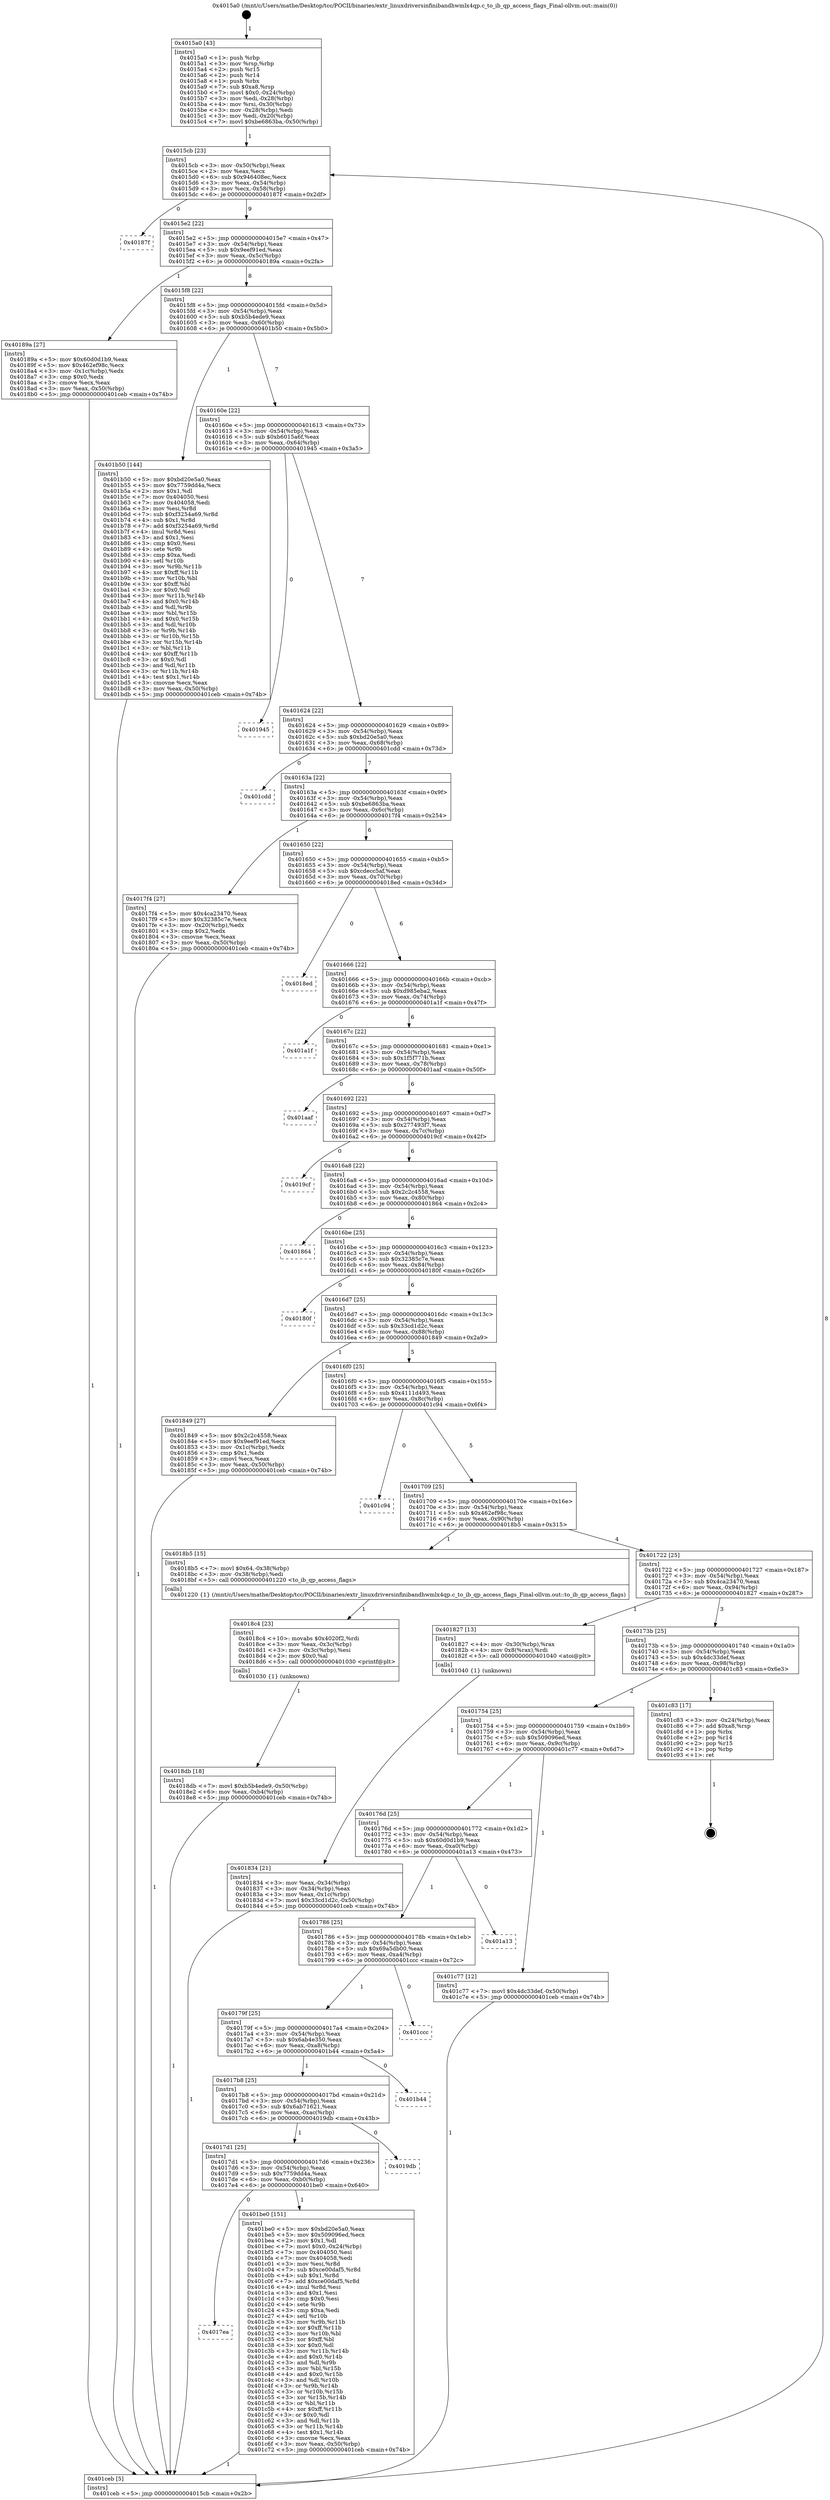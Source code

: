 digraph "0x4015a0" {
  label = "0x4015a0 (/mnt/c/Users/mathe/Desktop/tcc/POCII/binaries/extr_linuxdriversinfinibandhwmlx4qp.c_to_ib_qp_access_flags_Final-ollvm.out::main(0))"
  labelloc = "t"
  node[shape=record]

  Entry [label="",width=0.3,height=0.3,shape=circle,fillcolor=black,style=filled]
  "0x4015cb" [label="{
     0x4015cb [23]\l
     | [instrs]\l
     &nbsp;&nbsp;0x4015cb \<+3\>: mov -0x50(%rbp),%eax\l
     &nbsp;&nbsp;0x4015ce \<+2\>: mov %eax,%ecx\l
     &nbsp;&nbsp;0x4015d0 \<+6\>: sub $0x946408ec,%ecx\l
     &nbsp;&nbsp;0x4015d6 \<+3\>: mov %eax,-0x54(%rbp)\l
     &nbsp;&nbsp;0x4015d9 \<+3\>: mov %ecx,-0x58(%rbp)\l
     &nbsp;&nbsp;0x4015dc \<+6\>: je 000000000040187f \<main+0x2df\>\l
  }"]
  "0x40187f" [label="{
     0x40187f\l
  }", style=dashed]
  "0x4015e2" [label="{
     0x4015e2 [22]\l
     | [instrs]\l
     &nbsp;&nbsp;0x4015e2 \<+5\>: jmp 00000000004015e7 \<main+0x47\>\l
     &nbsp;&nbsp;0x4015e7 \<+3\>: mov -0x54(%rbp),%eax\l
     &nbsp;&nbsp;0x4015ea \<+5\>: sub $0x9eef91ed,%eax\l
     &nbsp;&nbsp;0x4015ef \<+3\>: mov %eax,-0x5c(%rbp)\l
     &nbsp;&nbsp;0x4015f2 \<+6\>: je 000000000040189a \<main+0x2fa\>\l
  }"]
  Exit [label="",width=0.3,height=0.3,shape=circle,fillcolor=black,style=filled,peripheries=2]
  "0x40189a" [label="{
     0x40189a [27]\l
     | [instrs]\l
     &nbsp;&nbsp;0x40189a \<+5\>: mov $0x60d0d1b9,%eax\l
     &nbsp;&nbsp;0x40189f \<+5\>: mov $0x462ef98c,%ecx\l
     &nbsp;&nbsp;0x4018a4 \<+3\>: mov -0x1c(%rbp),%edx\l
     &nbsp;&nbsp;0x4018a7 \<+3\>: cmp $0x0,%edx\l
     &nbsp;&nbsp;0x4018aa \<+3\>: cmove %ecx,%eax\l
     &nbsp;&nbsp;0x4018ad \<+3\>: mov %eax,-0x50(%rbp)\l
     &nbsp;&nbsp;0x4018b0 \<+5\>: jmp 0000000000401ceb \<main+0x74b\>\l
  }"]
  "0x4015f8" [label="{
     0x4015f8 [22]\l
     | [instrs]\l
     &nbsp;&nbsp;0x4015f8 \<+5\>: jmp 00000000004015fd \<main+0x5d\>\l
     &nbsp;&nbsp;0x4015fd \<+3\>: mov -0x54(%rbp),%eax\l
     &nbsp;&nbsp;0x401600 \<+5\>: sub $0xb5b4ede9,%eax\l
     &nbsp;&nbsp;0x401605 \<+3\>: mov %eax,-0x60(%rbp)\l
     &nbsp;&nbsp;0x401608 \<+6\>: je 0000000000401b50 \<main+0x5b0\>\l
  }"]
  "0x4017ea" [label="{
     0x4017ea\l
  }", style=dashed]
  "0x401b50" [label="{
     0x401b50 [144]\l
     | [instrs]\l
     &nbsp;&nbsp;0x401b50 \<+5\>: mov $0xbd20e5a0,%eax\l
     &nbsp;&nbsp;0x401b55 \<+5\>: mov $0x7759dd4a,%ecx\l
     &nbsp;&nbsp;0x401b5a \<+2\>: mov $0x1,%dl\l
     &nbsp;&nbsp;0x401b5c \<+7\>: mov 0x404050,%esi\l
     &nbsp;&nbsp;0x401b63 \<+7\>: mov 0x404058,%edi\l
     &nbsp;&nbsp;0x401b6a \<+3\>: mov %esi,%r8d\l
     &nbsp;&nbsp;0x401b6d \<+7\>: sub $0xf3254a69,%r8d\l
     &nbsp;&nbsp;0x401b74 \<+4\>: sub $0x1,%r8d\l
     &nbsp;&nbsp;0x401b78 \<+7\>: add $0xf3254a69,%r8d\l
     &nbsp;&nbsp;0x401b7f \<+4\>: imul %r8d,%esi\l
     &nbsp;&nbsp;0x401b83 \<+3\>: and $0x1,%esi\l
     &nbsp;&nbsp;0x401b86 \<+3\>: cmp $0x0,%esi\l
     &nbsp;&nbsp;0x401b89 \<+4\>: sete %r9b\l
     &nbsp;&nbsp;0x401b8d \<+3\>: cmp $0xa,%edi\l
     &nbsp;&nbsp;0x401b90 \<+4\>: setl %r10b\l
     &nbsp;&nbsp;0x401b94 \<+3\>: mov %r9b,%r11b\l
     &nbsp;&nbsp;0x401b97 \<+4\>: xor $0xff,%r11b\l
     &nbsp;&nbsp;0x401b9b \<+3\>: mov %r10b,%bl\l
     &nbsp;&nbsp;0x401b9e \<+3\>: xor $0xff,%bl\l
     &nbsp;&nbsp;0x401ba1 \<+3\>: xor $0x0,%dl\l
     &nbsp;&nbsp;0x401ba4 \<+3\>: mov %r11b,%r14b\l
     &nbsp;&nbsp;0x401ba7 \<+4\>: and $0x0,%r14b\l
     &nbsp;&nbsp;0x401bab \<+3\>: and %dl,%r9b\l
     &nbsp;&nbsp;0x401bae \<+3\>: mov %bl,%r15b\l
     &nbsp;&nbsp;0x401bb1 \<+4\>: and $0x0,%r15b\l
     &nbsp;&nbsp;0x401bb5 \<+3\>: and %dl,%r10b\l
     &nbsp;&nbsp;0x401bb8 \<+3\>: or %r9b,%r14b\l
     &nbsp;&nbsp;0x401bbb \<+3\>: or %r10b,%r15b\l
     &nbsp;&nbsp;0x401bbe \<+3\>: xor %r15b,%r14b\l
     &nbsp;&nbsp;0x401bc1 \<+3\>: or %bl,%r11b\l
     &nbsp;&nbsp;0x401bc4 \<+4\>: xor $0xff,%r11b\l
     &nbsp;&nbsp;0x401bc8 \<+3\>: or $0x0,%dl\l
     &nbsp;&nbsp;0x401bcb \<+3\>: and %dl,%r11b\l
     &nbsp;&nbsp;0x401bce \<+3\>: or %r11b,%r14b\l
     &nbsp;&nbsp;0x401bd1 \<+4\>: test $0x1,%r14b\l
     &nbsp;&nbsp;0x401bd5 \<+3\>: cmovne %ecx,%eax\l
     &nbsp;&nbsp;0x401bd8 \<+3\>: mov %eax,-0x50(%rbp)\l
     &nbsp;&nbsp;0x401bdb \<+5\>: jmp 0000000000401ceb \<main+0x74b\>\l
  }"]
  "0x40160e" [label="{
     0x40160e [22]\l
     | [instrs]\l
     &nbsp;&nbsp;0x40160e \<+5\>: jmp 0000000000401613 \<main+0x73\>\l
     &nbsp;&nbsp;0x401613 \<+3\>: mov -0x54(%rbp),%eax\l
     &nbsp;&nbsp;0x401616 \<+5\>: sub $0xb6015a6f,%eax\l
     &nbsp;&nbsp;0x40161b \<+3\>: mov %eax,-0x64(%rbp)\l
     &nbsp;&nbsp;0x40161e \<+6\>: je 0000000000401945 \<main+0x3a5\>\l
  }"]
  "0x401be0" [label="{
     0x401be0 [151]\l
     | [instrs]\l
     &nbsp;&nbsp;0x401be0 \<+5\>: mov $0xbd20e5a0,%eax\l
     &nbsp;&nbsp;0x401be5 \<+5\>: mov $0x509096ed,%ecx\l
     &nbsp;&nbsp;0x401bea \<+2\>: mov $0x1,%dl\l
     &nbsp;&nbsp;0x401bec \<+7\>: movl $0x0,-0x24(%rbp)\l
     &nbsp;&nbsp;0x401bf3 \<+7\>: mov 0x404050,%esi\l
     &nbsp;&nbsp;0x401bfa \<+7\>: mov 0x404058,%edi\l
     &nbsp;&nbsp;0x401c01 \<+3\>: mov %esi,%r8d\l
     &nbsp;&nbsp;0x401c04 \<+7\>: sub $0xce00daf5,%r8d\l
     &nbsp;&nbsp;0x401c0b \<+4\>: sub $0x1,%r8d\l
     &nbsp;&nbsp;0x401c0f \<+7\>: add $0xce00daf5,%r8d\l
     &nbsp;&nbsp;0x401c16 \<+4\>: imul %r8d,%esi\l
     &nbsp;&nbsp;0x401c1a \<+3\>: and $0x1,%esi\l
     &nbsp;&nbsp;0x401c1d \<+3\>: cmp $0x0,%esi\l
     &nbsp;&nbsp;0x401c20 \<+4\>: sete %r9b\l
     &nbsp;&nbsp;0x401c24 \<+3\>: cmp $0xa,%edi\l
     &nbsp;&nbsp;0x401c27 \<+4\>: setl %r10b\l
     &nbsp;&nbsp;0x401c2b \<+3\>: mov %r9b,%r11b\l
     &nbsp;&nbsp;0x401c2e \<+4\>: xor $0xff,%r11b\l
     &nbsp;&nbsp;0x401c32 \<+3\>: mov %r10b,%bl\l
     &nbsp;&nbsp;0x401c35 \<+3\>: xor $0xff,%bl\l
     &nbsp;&nbsp;0x401c38 \<+3\>: xor $0x0,%dl\l
     &nbsp;&nbsp;0x401c3b \<+3\>: mov %r11b,%r14b\l
     &nbsp;&nbsp;0x401c3e \<+4\>: and $0x0,%r14b\l
     &nbsp;&nbsp;0x401c42 \<+3\>: and %dl,%r9b\l
     &nbsp;&nbsp;0x401c45 \<+3\>: mov %bl,%r15b\l
     &nbsp;&nbsp;0x401c48 \<+4\>: and $0x0,%r15b\l
     &nbsp;&nbsp;0x401c4c \<+3\>: and %dl,%r10b\l
     &nbsp;&nbsp;0x401c4f \<+3\>: or %r9b,%r14b\l
     &nbsp;&nbsp;0x401c52 \<+3\>: or %r10b,%r15b\l
     &nbsp;&nbsp;0x401c55 \<+3\>: xor %r15b,%r14b\l
     &nbsp;&nbsp;0x401c58 \<+3\>: or %bl,%r11b\l
     &nbsp;&nbsp;0x401c5b \<+4\>: xor $0xff,%r11b\l
     &nbsp;&nbsp;0x401c5f \<+3\>: or $0x0,%dl\l
     &nbsp;&nbsp;0x401c62 \<+3\>: and %dl,%r11b\l
     &nbsp;&nbsp;0x401c65 \<+3\>: or %r11b,%r14b\l
     &nbsp;&nbsp;0x401c68 \<+4\>: test $0x1,%r14b\l
     &nbsp;&nbsp;0x401c6c \<+3\>: cmovne %ecx,%eax\l
     &nbsp;&nbsp;0x401c6f \<+3\>: mov %eax,-0x50(%rbp)\l
     &nbsp;&nbsp;0x401c72 \<+5\>: jmp 0000000000401ceb \<main+0x74b\>\l
  }"]
  "0x401945" [label="{
     0x401945\l
  }", style=dashed]
  "0x401624" [label="{
     0x401624 [22]\l
     | [instrs]\l
     &nbsp;&nbsp;0x401624 \<+5\>: jmp 0000000000401629 \<main+0x89\>\l
     &nbsp;&nbsp;0x401629 \<+3\>: mov -0x54(%rbp),%eax\l
     &nbsp;&nbsp;0x40162c \<+5\>: sub $0xbd20e5a0,%eax\l
     &nbsp;&nbsp;0x401631 \<+3\>: mov %eax,-0x68(%rbp)\l
     &nbsp;&nbsp;0x401634 \<+6\>: je 0000000000401cdd \<main+0x73d\>\l
  }"]
  "0x4017d1" [label="{
     0x4017d1 [25]\l
     | [instrs]\l
     &nbsp;&nbsp;0x4017d1 \<+5\>: jmp 00000000004017d6 \<main+0x236\>\l
     &nbsp;&nbsp;0x4017d6 \<+3\>: mov -0x54(%rbp),%eax\l
     &nbsp;&nbsp;0x4017d9 \<+5\>: sub $0x7759dd4a,%eax\l
     &nbsp;&nbsp;0x4017de \<+6\>: mov %eax,-0xb0(%rbp)\l
     &nbsp;&nbsp;0x4017e4 \<+6\>: je 0000000000401be0 \<main+0x640\>\l
  }"]
  "0x401cdd" [label="{
     0x401cdd\l
  }", style=dashed]
  "0x40163a" [label="{
     0x40163a [22]\l
     | [instrs]\l
     &nbsp;&nbsp;0x40163a \<+5\>: jmp 000000000040163f \<main+0x9f\>\l
     &nbsp;&nbsp;0x40163f \<+3\>: mov -0x54(%rbp),%eax\l
     &nbsp;&nbsp;0x401642 \<+5\>: sub $0xbe6863ba,%eax\l
     &nbsp;&nbsp;0x401647 \<+3\>: mov %eax,-0x6c(%rbp)\l
     &nbsp;&nbsp;0x40164a \<+6\>: je 00000000004017f4 \<main+0x254\>\l
  }"]
  "0x4019db" [label="{
     0x4019db\l
  }", style=dashed]
  "0x4017f4" [label="{
     0x4017f4 [27]\l
     | [instrs]\l
     &nbsp;&nbsp;0x4017f4 \<+5\>: mov $0x4ca23470,%eax\l
     &nbsp;&nbsp;0x4017f9 \<+5\>: mov $0x32385c7e,%ecx\l
     &nbsp;&nbsp;0x4017fe \<+3\>: mov -0x20(%rbp),%edx\l
     &nbsp;&nbsp;0x401801 \<+3\>: cmp $0x2,%edx\l
     &nbsp;&nbsp;0x401804 \<+3\>: cmovne %ecx,%eax\l
     &nbsp;&nbsp;0x401807 \<+3\>: mov %eax,-0x50(%rbp)\l
     &nbsp;&nbsp;0x40180a \<+5\>: jmp 0000000000401ceb \<main+0x74b\>\l
  }"]
  "0x401650" [label="{
     0x401650 [22]\l
     | [instrs]\l
     &nbsp;&nbsp;0x401650 \<+5\>: jmp 0000000000401655 \<main+0xb5\>\l
     &nbsp;&nbsp;0x401655 \<+3\>: mov -0x54(%rbp),%eax\l
     &nbsp;&nbsp;0x401658 \<+5\>: sub $0xcdecc5af,%eax\l
     &nbsp;&nbsp;0x40165d \<+3\>: mov %eax,-0x70(%rbp)\l
     &nbsp;&nbsp;0x401660 \<+6\>: je 00000000004018ed \<main+0x34d\>\l
  }"]
  "0x401ceb" [label="{
     0x401ceb [5]\l
     | [instrs]\l
     &nbsp;&nbsp;0x401ceb \<+5\>: jmp 00000000004015cb \<main+0x2b\>\l
  }"]
  "0x4015a0" [label="{
     0x4015a0 [43]\l
     | [instrs]\l
     &nbsp;&nbsp;0x4015a0 \<+1\>: push %rbp\l
     &nbsp;&nbsp;0x4015a1 \<+3\>: mov %rsp,%rbp\l
     &nbsp;&nbsp;0x4015a4 \<+2\>: push %r15\l
     &nbsp;&nbsp;0x4015a6 \<+2\>: push %r14\l
     &nbsp;&nbsp;0x4015a8 \<+1\>: push %rbx\l
     &nbsp;&nbsp;0x4015a9 \<+7\>: sub $0xa8,%rsp\l
     &nbsp;&nbsp;0x4015b0 \<+7\>: movl $0x0,-0x24(%rbp)\l
     &nbsp;&nbsp;0x4015b7 \<+3\>: mov %edi,-0x28(%rbp)\l
     &nbsp;&nbsp;0x4015ba \<+4\>: mov %rsi,-0x30(%rbp)\l
     &nbsp;&nbsp;0x4015be \<+3\>: mov -0x28(%rbp),%edi\l
     &nbsp;&nbsp;0x4015c1 \<+3\>: mov %edi,-0x20(%rbp)\l
     &nbsp;&nbsp;0x4015c4 \<+7\>: movl $0xbe6863ba,-0x50(%rbp)\l
  }"]
  "0x4017b8" [label="{
     0x4017b8 [25]\l
     | [instrs]\l
     &nbsp;&nbsp;0x4017b8 \<+5\>: jmp 00000000004017bd \<main+0x21d\>\l
     &nbsp;&nbsp;0x4017bd \<+3\>: mov -0x54(%rbp),%eax\l
     &nbsp;&nbsp;0x4017c0 \<+5\>: sub $0x6ab71621,%eax\l
     &nbsp;&nbsp;0x4017c5 \<+6\>: mov %eax,-0xac(%rbp)\l
     &nbsp;&nbsp;0x4017cb \<+6\>: je 00000000004019db \<main+0x43b\>\l
  }"]
  "0x4018ed" [label="{
     0x4018ed\l
  }", style=dashed]
  "0x401666" [label="{
     0x401666 [22]\l
     | [instrs]\l
     &nbsp;&nbsp;0x401666 \<+5\>: jmp 000000000040166b \<main+0xcb\>\l
     &nbsp;&nbsp;0x40166b \<+3\>: mov -0x54(%rbp),%eax\l
     &nbsp;&nbsp;0x40166e \<+5\>: sub $0xd985eba2,%eax\l
     &nbsp;&nbsp;0x401673 \<+3\>: mov %eax,-0x74(%rbp)\l
     &nbsp;&nbsp;0x401676 \<+6\>: je 0000000000401a1f \<main+0x47f\>\l
  }"]
  "0x401b44" [label="{
     0x401b44\l
  }", style=dashed]
  "0x401a1f" [label="{
     0x401a1f\l
  }", style=dashed]
  "0x40167c" [label="{
     0x40167c [22]\l
     | [instrs]\l
     &nbsp;&nbsp;0x40167c \<+5\>: jmp 0000000000401681 \<main+0xe1\>\l
     &nbsp;&nbsp;0x401681 \<+3\>: mov -0x54(%rbp),%eax\l
     &nbsp;&nbsp;0x401684 \<+5\>: sub $0x1f5f771b,%eax\l
     &nbsp;&nbsp;0x401689 \<+3\>: mov %eax,-0x78(%rbp)\l
     &nbsp;&nbsp;0x40168c \<+6\>: je 0000000000401aaf \<main+0x50f\>\l
  }"]
  "0x40179f" [label="{
     0x40179f [25]\l
     | [instrs]\l
     &nbsp;&nbsp;0x40179f \<+5\>: jmp 00000000004017a4 \<main+0x204\>\l
     &nbsp;&nbsp;0x4017a4 \<+3\>: mov -0x54(%rbp),%eax\l
     &nbsp;&nbsp;0x4017a7 \<+5\>: sub $0x6ab4e350,%eax\l
     &nbsp;&nbsp;0x4017ac \<+6\>: mov %eax,-0xa8(%rbp)\l
     &nbsp;&nbsp;0x4017b2 \<+6\>: je 0000000000401b44 \<main+0x5a4\>\l
  }"]
  "0x401aaf" [label="{
     0x401aaf\l
  }", style=dashed]
  "0x401692" [label="{
     0x401692 [22]\l
     | [instrs]\l
     &nbsp;&nbsp;0x401692 \<+5\>: jmp 0000000000401697 \<main+0xf7\>\l
     &nbsp;&nbsp;0x401697 \<+3\>: mov -0x54(%rbp),%eax\l
     &nbsp;&nbsp;0x40169a \<+5\>: sub $0x277493f7,%eax\l
     &nbsp;&nbsp;0x40169f \<+3\>: mov %eax,-0x7c(%rbp)\l
     &nbsp;&nbsp;0x4016a2 \<+6\>: je 00000000004019cf \<main+0x42f\>\l
  }"]
  "0x401ccc" [label="{
     0x401ccc\l
  }", style=dashed]
  "0x4019cf" [label="{
     0x4019cf\l
  }", style=dashed]
  "0x4016a8" [label="{
     0x4016a8 [22]\l
     | [instrs]\l
     &nbsp;&nbsp;0x4016a8 \<+5\>: jmp 00000000004016ad \<main+0x10d\>\l
     &nbsp;&nbsp;0x4016ad \<+3\>: mov -0x54(%rbp),%eax\l
     &nbsp;&nbsp;0x4016b0 \<+5\>: sub $0x2c2c4558,%eax\l
     &nbsp;&nbsp;0x4016b5 \<+3\>: mov %eax,-0x80(%rbp)\l
     &nbsp;&nbsp;0x4016b8 \<+6\>: je 0000000000401864 \<main+0x2c4\>\l
  }"]
  "0x401786" [label="{
     0x401786 [25]\l
     | [instrs]\l
     &nbsp;&nbsp;0x401786 \<+5\>: jmp 000000000040178b \<main+0x1eb\>\l
     &nbsp;&nbsp;0x40178b \<+3\>: mov -0x54(%rbp),%eax\l
     &nbsp;&nbsp;0x40178e \<+5\>: sub $0x69a5db00,%eax\l
     &nbsp;&nbsp;0x401793 \<+6\>: mov %eax,-0xa4(%rbp)\l
     &nbsp;&nbsp;0x401799 \<+6\>: je 0000000000401ccc \<main+0x72c\>\l
  }"]
  "0x401864" [label="{
     0x401864\l
  }", style=dashed]
  "0x4016be" [label="{
     0x4016be [25]\l
     | [instrs]\l
     &nbsp;&nbsp;0x4016be \<+5\>: jmp 00000000004016c3 \<main+0x123\>\l
     &nbsp;&nbsp;0x4016c3 \<+3\>: mov -0x54(%rbp),%eax\l
     &nbsp;&nbsp;0x4016c6 \<+5\>: sub $0x32385c7e,%eax\l
     &nbsp;&nbsp;0x4016cb \<+6\>: mov %eax,-0x84(%rbp)\l
     &nbsp;&nbsp;0x4016d1 \<+6\>: je 000000000040180f \<main+0x26f\>\l
  }"]
  "0x401a13" [label="{
     0x401a13\l
  }", style=dashed]
  "0x40180f" [label="{
     0x40180f\l
  }", style=dashed]
  "0x4016d7" [label="{
     0x4016d7 [25]\l
     | [instrs]\l
     &nbsp;&nbsp;0x4016d7 \<+5\>: jmp 00000000004016dc \<main+0x13c\>\l
     &nbsp;&nbsp;0x4016dc \<+3\>: mov -0x54(%rbp),%eax\l
     &nbsp;&nbsp;0x4016df \<+5\>: sub $0x33cd1d2c,%eax\l
     &nbsp;&nbsp;0x4016e4 \<+6\>: mov %eax,-0x88(%rbp)\l
     &nbsp;&nbsp;0x4016ea \<+6\>: je 0000000000401849 \<main+0x2a9\>\l
  }"]
  "0x40176d" [label="{
     0x40176d [25]\l
     | [instrs]\l
     &nbsp;&nbsp;0x40176d \<+5\>: jmp 0000000000401772 \<main+0x1d2\>\l
     &nbsp;&nbsp;0x401772 \<+3\>: mov -0x54(%rbp),%eax\l
     &nbsp;&nbsp;0x401775 \<+5\>: sub $0x60d0d1b9,%eax\l
     &nbsp;&nbsp;0x40177a \<+6\>: mov %eax,-0xa0(%rbp)\l
     &nbsp;&nbsp;0x401780 \<+6\>: je 0000000000401a13 \<main+0x473\>\l
  }"]
  "0x401849" [label="{
     0x401849 [27]\l
     | [instrs]\l
     &nbsp;&nbsp;0x401849 \<+5\>: mov $0x2c2c4558,%eax\l
     &nbsp;&nbsp;0x40184e \<+5\>: mov $0x9eef91ed,%ecx\l
     &nbsp;&nbsp;0x401853 \<+3\>: mov -0x1c(%rbp),%edx\l
     &nbsp;&nbsp;0x401856 \<+3\>: cmp $0x1,%edx\l
     &nbsp;&nbsp;0x401859 \<+3\>: cmovl %ecx,%eax\l
     &nbsp;&nbsp;0x40185c \<+3\>: mov %eax,-0x50(%rbp)\l
     &nbsp;&nbsp;0x40185f \<+5\>: jmp 0000000000401ceb \<main+0x74b\>\l
  }"]
  "0x4016f0" [label="{
     0x4016f0 [25]\l
     | [instrs]\l
     &nbsp;&nbsp;0x4016f0 \<+5\>: jmp 00000000004016f5 \<main+0x155\>\l
     &nbsp;&nbsp;0x4016f5 \<+3\>: mov -0x54(%rbp),%eax\l
     &nbsp;&nbsp;0x4016f8 \<+5\>: sub $0x4111d493,%eax\l
     &nbsp;&nbsp;0x4016fd \<+6\>: mov %eax,-0x8c(%rbp)\l
     &nbsp;&nbsp;0x401703 \<+6\>: je 0000000000401c94 \<main+0x6f4\>\l
  }"]
  "0x401c77" [label="{
     0x401c77 [12]\l
     | [instrs]\l
     &nbsp;&nbsp;0x401c77 \<+7\>: movl $0x4dc33def,-0x50(%rbp)\l
     &nbsp;&nbsp;0x401c7e \<+5\>: jmp 0000000000401ceb \<main+0x74b\>\l
  }"]
  "0x401c94" [label="{
     0x401c94\l
  }", style=dashed]
  "0x401709" [label="{
     0x401709 [25]\l
     | [instrs]\l
     &nbsp;&nbsp;0x401709 \<+5\>: jmp 000000000040170e \<main+0x16e\>\l
     &nbsp;&nbsp;0x40170e \<+3\>: mov -0x54(%rbp),%eax\l
     &nbsp;&nbsp;0x401711 \<+5\>: sub $0x462ef98c,%eax\l
     &nbsp;&nbsp;0x401716 \<+6\>: mov %eax,-0x90(%rbp)\l
     &nbsp;&nbsp;0x40171c \<+6\>: je 00000000004018b5 \<main+0x315\>\l
  }"]
  "0x401754" [label="{
     0x401754 [25]\l
     | [instrs]\l
     &nbsp;&nbsp;0x401754 \<+5\>: jmp 0000000000401759 \<main+0x1b9\>\l
     &nbsp;&nbsp;0x401759 \<+3\>: mov -0x54(%rbp),%eax\l
     &nbsp;&nbsp;0x40175c \<+5\>: sub $0x509096ed,%eax\l
     &nbsp;&nbsp;0x401761 \<+6\>: mov %eax,-0x9c(%rbp)\l
     &nbsp;&nbsp;0x401767 \<+6\>: je 0000000000401c77 \<main+0x6d7\>\l
  }"]
  "0x4018b5" [label="{
     0x4018b5 [15]\l
     | [instrs]\l
     &nbsp;&nbsp;0x4018b5 \<+7\>: movl $0x64,-0x38(%rbp)\l
     &nbsp;&nbsp;0x4018bc \<+3\>: mov -0x38(%rbp),%edi\l
     &nbsp;&nbsp;0x4018bf \<+5\>: call 0000000000401220 \<to_ib_qp_access_flags\>\l
     | [calls]\l
     &nbsp;&nbsp;0x401220 \{1\} (/mnt/c/Users/mathe/Desktop/tcc/POCII/binaries/extr_linuxdriversinfinibandhwmlx4qp.c_to_ib_qp_access_flags_Final-ollvm.out::to_ib_qp_access_flags)\l
  }"]
  "0x401722" [label="{
     0x401722 [25]\l
     | [instrs]\l
     &nbsp;&nbsp;0x401722 \<+5\>: jmp 0000000000401727 \<main+0x187\>\l
     &nbsp;&nbsp;0x401727 \<+3\>: mov -0x54(%rbp),%eax\l
     &nbsp;&nbsp;0x40172a \<+5\>: sub $0x4ca23470,%eax\l
     &nbsp;&nbsp;0x40172f \<+6\>: mov %eax,-0x94(%rbp)\l
     &nbsp;&nbsp;0x401735 \<+6\>: je 0000000000401827 \<main+0x287\>\l
  }"]
  "0x401c83" [label="{
     0x401c83 [17]\l
     | [instrs]\l
     &nbsp;&nbsp;0x401c83 \<+3\>: mov -0x24(%rbp),%eax\l
     &nbsp;&nbsp;0x401c86 \<+7\>: add $0xa8,%rsp\l
     &nbsp;&nbsp;0x401c8d \<+1\>: pop %rbx\l
     &nbsp;&nbsp;0x401c8e \<+2\>: pop %r14\l
     &nbsp;&nbsp;0x401c90 \<+2\>: pop %r15\l
     &nbsp;&nbsp;0x401c92 \<+1\>: pop %rbp\l
     &nbsp;&nbsp;0x401c93 \<+1\>: ret\l
  }"]
  "0x401827" [label="{
     0x401827 [13]\l
     | [instrs]\l
     &nbsp;&nbsp;0x401827 \<+4\>: mov -0x30(%rbp),%rax\l
     &nbsp;&nbsp;0x40182b \<+4\>: mov 0x8(%rax),%rdi\l
     &nbsp;&nbsp;0x40182f \<+5\>: call 0000000000401040 \<atoi@plt\>\l
     | [calls]\l
     &nbsp;&nbsp;0x401040 \{1\} (unknown)\l
  }"]
  "0x40173b" [label="{
     0x40173b [25]\l
     | [instrs]\l
     &nbsp;&nbsp;0x40173b \<+5\>: jmp 0000000000401740 \<main+0x1a0\>\l
     &nbsp;&nbsp;0x401740 \<+3\>: mov -0x54(%rbp),%eax\l
     &nbsp;&nbsp;0x401743 \<+5\>: sub $0x4dc33def,%eax\l
     &nbsp;&nbsp;0x401748 \<+6\>: mov %eax,-0x98(%rbp)\l
     &nbsp;&nbsp;0x40174e \<+6\>: je 0000000000401c83 \<main+0x6e3\>\l
  }"]
  "0x401834" [label="{
     0x401834 [21]\l
     | [instrs]\l
     &nbsp;&nbsp;0x401834 \<+3\>: mov %eax,-0x34(%rbp)\l
     &nbsp;&nbsp;0x401837 \<+3\>: mov -0x34(%rbp),%eax\l
     &nbsp;&nbsp;0x40183a \<+3\>: mov %eax,-0x1c(%rbp)\l
     &nbsp;&nbsp;0x40183d \<+7\>: movl $0x33cd1d2c,-0x50(%rbp)\l
     &nbsp;&nbsp;0x401844 \<+5\>: jmp 0000000000401ceb \<main+0x74b\>\l
  }"]
  "0x4018c4" [label="{
     0x4018c4 [23]\l
     | [instrs]\l
     &nbsp;&nbsp;0x4018c4 \<+10\>: movabs $0x4020f2,%rdi\l
     &nbsp;&nbsp;0x4018ce \<+3\>: mov %eax,-0x3c(%rbp)\l
     &nbsp;&nbsp;0x4018d1 \<+3\>: mov -0x3c(%rbp),%esi\l
     &nbsp;&nbsp;0x4018d4 \<+2\>: mov $0x0,%al\l
     &nbsp;&nbsp;0x4018d6 \<+5\>: call 0000000000401030 \<printf@plt\>\l
     | [calls]\l
     &nbsp;&nbsp;0x401030 \{1\} (unknown)\l
  }"]
  "0x4018db" [label="{
     0x4018db [18]\l
     | [instrs]\l
     &nbsp;&nbsp;0x4018db \<+7\>: movl $0xb5b4ede9,-0x50(%rbp)\l
     &nbsp;&nbsp;0x4018e2 \<+6\>: mov %eax,-0xb4(%rbp)\l
     &nbsp;&nbsp;0x4018e8 \<+5\>: jmp 0000000000401ceb \<main+0x74b\>\l
  }"]
  Entry -> "0x4015a0" [label=" 1"]
  "0x4015cb" -> "0x40187f" [label=" 0"]
  "0x4015cb" -> "0x4015e2" [label=" 9"]
  "0x401c83" -> Exit [label=" 1"]
  "0x4015e2" -> "0x40189a" [label=" 1"]
  "0x4015e2" -> "0x4015f8" [label=" 8"]
  "0x401c77" -> "0x401ceb" [label=" 1"]
  "0x4015f8" -> "0x401b50" [label=" 1"]
  "0x4015f8" -> "0x40160e" [label=" 7"]
  "0x401be0" -> "0x401ceb" [label=" 1"]
  "0x40160e" -> "0x401945" [label=" 0"]
  "0x40160e" -> "0x401624" [label=" 7"]
  "0x4017d1" -> "0x4017ea" [label=" 0"]
  "0x401624" -> "0x401cdd" [label=" 0"]
  "0x401624" -> "0x40163a" [label=" 7"]
  "0x4017d1" -> "0x401be0" [label=" 1"]
  "0x40163a" -> "0x4017f4" [label=" 1"]
  "0x40163a" -> "0x401650" [label=" 6"]
  "0x4017f4" -> "0x401ceb" [label=" 1"]
  "0x4015a0" -> "0x4015cb" [label=" 1"]
  "0x401ceb" -> "0x4015cb" [label=" 8"]
  "0x4017b8" -> "0x4017d1" [label=" 1"]
  "0x401650" -> "0x4018ed" [label=" 0"]
  "0x401650" -> "0x401666" [label=" 6"]
  "0x4017b8" -> "0x4019db" [label=" 0"]
  "0x401666" -> "0x401a1f" [label=" 0"]
  "0x401666" -> "0x40167c" [label=" 6"]
  "0x40179f" -> "0x4017b8" [label=" 1"]
  "0x40167c" -> "0x401aaf" [label=" 0"]
  "0x40167c" -> "0x401692" [label=" 6"]
  "0x40179f" -> "0x401b44" [label=" 0"]
  "0x401692" -> "0x4019cf" [label=" 0"]
  "0x401692" -> "0x4016a8" [label=" 6"]
  "0x401786" -> "0x40179f" [label=" 1"]
  "0x4016a8" -> "0x401864" [label=" 0"]
  "0x4016a8" -> "0x4016be" [label=" 6"]
  "0x401786" -> "0x401ccc" [label=" 0"]
  "0x4016be" -> "0x40180f" [label=" 0"]
  "0x4016be" -> "0x4016d7" [label=" 6"]
  "0x40176d" -> "0x401786" [label=" 1"]
  "0x4016d7" -> "0x401849" [label=" 1"]
  "0x4016d7" -> "0x4016f0" [label=" 5"]
  "0x40176d" -> "0x401a13" [label=" 0"]
  "0x4016f0" -> "0x401c94" [label=" 0"]
  "0x4016f0" -> "0x401709" [label=" 5"]
  "0x401754" -> "0x40176d" [label=" 1"]
  "0x401709" -> "0x4018b5" [label=" 1"]
  "0x401709" -> "0x401722" [label=" 4"]
  "0x401754" -> "0x401c77" [label=" 1"]
  "0x401722" -> "0x401827" [label=" 1"]
  "0x401722" -> "0x40173b" [label=" 3"]
  "0x401827" -> "0x401834" [label=" 1"]
  "0x401834" -> "0x401ceb" [label=" 1"]
  "0x401849" -> "0x401ceb" [label=" 1"]
  "0x40189a" -> "0x401ceb" [label=" 1"]
  "0x4018b5" -> "0x4018c4" [label=" 1"]
  "0x4018c4" -> "0x4018db" [label=" 1"]
  "0x4018db" -> "0x401ceb" [label=" 1"]
  "0x401b50" -> "0x401ceb" [label=" 1"]
  "0x40173b" -> "0x401754" [label=" 2"]
  "0x40173b" -> "0x401c83" [label=" 1"]
}

